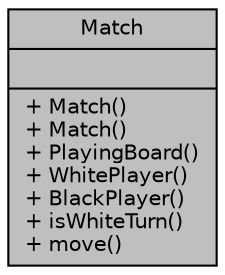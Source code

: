 digraph "Match"
{
 // LATEX_PDF_SIZE
  edge [fontname="Helvetica",fontsize="10",labelfontname="Helvetica",labelfontsize="10"];
  node [fontname="Helvetica",fontsize="10",shape=record];
  Node1 [label="{Match\n||+ Match()\l+ Match()\l+ PlayingBoard()\l+ WhitePlayer()\l+ BlackPlayer()\l+ isWhiteTurn()\l+ move()\l}",height=0.2,width=0.4,color="black", fillcolor="grey75", style="filled", fontcolor="black",tooltip=" "];
}
